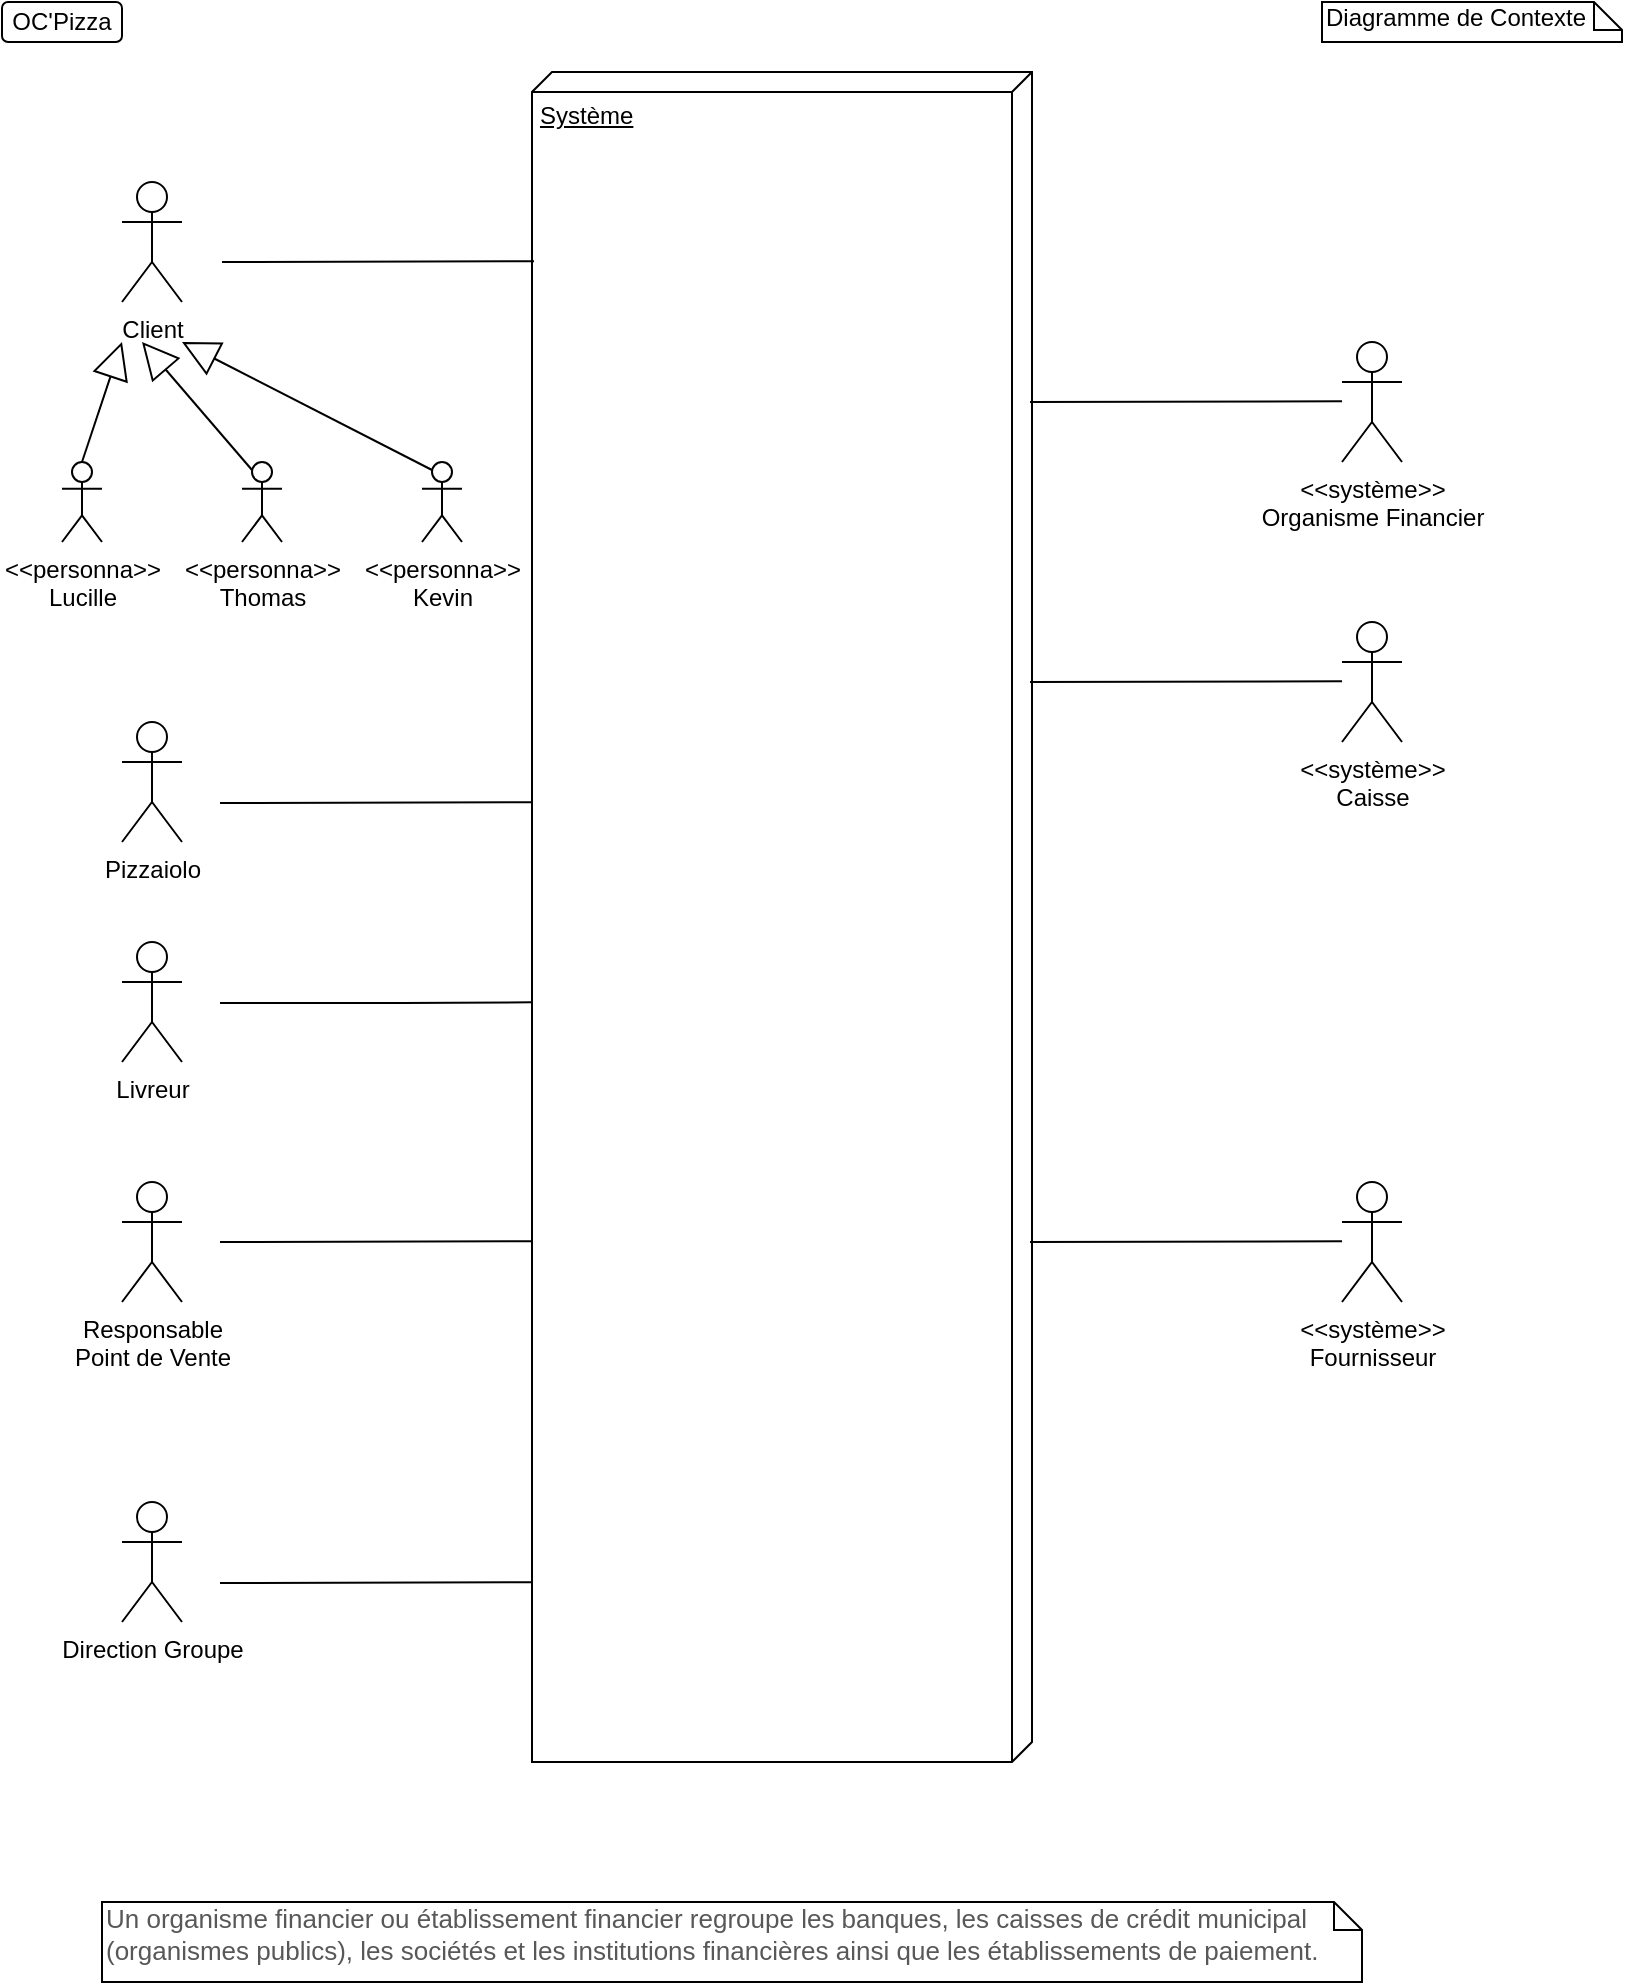 <mxfile version="12.2.2" type="device" pages="1"><diagram id="ZVZr_ygmx5iWLDqqZzpk" name="Page-1"><mxGraphModel dx="981" dy="1788" grid="1" gridSize="10" guides="1" tooltips="1" connect="1" arrows="1" fold="1" page="1" pageScale="1" pageWidth="827" pageHeight="1169" math="0" shadow="0"><root><mxCell id="0"/><mxCell id="1" parent="0"/><mxCell id="HdKIo4G3xb_w0U2Cbs_q-1" value="Système" style="verticalAlign=top;align=left;spacingTop=8;spacingLeft=2;spacingRight=12;shape=cube;size=10;direction=south;fontStyle=4;html=1;" parent="1" vertex="1"><mxGeometry x="275" y="-1125" width="250" height="845" as="geometry"/></mxCell><mxCell id="HdKIo4G3xb_w0U2Cbs_q-2" value="OC'Pizza" style="rounded=1;whiteSpace=wrap;html=1;" parent="1" vertex="1"><mxGeometry x="10" y="-1160" width="60" height="20" as="geometry"/></mxCell><mxCell id="HdKIo4G3xb_w0U2Cbs_q-4" value="Diagramme de Contexte" style="shape=note;whiteSpace=wrap;html=1;size=14;verticalAlign=top;align=left;spacingTop=-6;" parent="1" vertex="1"><mxGeometry x="670" y="-1160" width="150" height="20" as="geometry"/></mxCell><mxCell id="HdKIo4G3xb_w0U2Cbs_q-5" value="Client" style="shape=umlActor;verticalLabelPosition=bottom;labelBackgroundColor=#ffffff;verticalAlign=top;html=1;" parent="1" vertex="1"><mxGeometry x="70" y="-1070" width="30" height="60" as="geometry"/></mxCell><mxCell id="HdKIo4G3xb_w0U2Cbs_q-7" value="Livreur" style="shape=umlActor;verticalLabelPosition=bottom;labelBackgroundColor=#ffffff;verticalAlign=top;html=1;" parent="1" vertex="1"><mxGeometry x="70" y="-690" width="30" height="60" as="geometry"/></mxCell><mxCell id="HdKIo4G3xb_w0U2Cbs_q-8" value="Pizzaiolo" style="shape=umlActor;verticalLabelPosition=bottom;labelBackgroundColor=#ffffff;verticalAlign=top;html=1;" parent="1" vertex="1"><mxGeometry x="70" y="-800" width="30" height="60" as="geometry"/></mxCell><mxCell id="HdKIo4G3xb_w0U2Cbs_q-12" value="Responsable&lt;br&gt;Point de Vente" style="shape=umlActor;verticalLabelPosition=bottom;labelBackgroundColor=#ffffff;verticalAlign=top;html=1;" parent="1" vertex="1"><mxGeometry x="70" y="-570" width="30" height="60" as="geometry"/></mxCell><mxCell id="HdKIo4G3xb_w0U2Cbs_q-15" value="Direction Groupe" style="shape=umlActor;verticalLabelPosition=bottom;labelBackgroundColor=#ffffff;verticalAlign=top;html=1;" parent="1" vertex="1"><mxGeometry x="70" y="-410" width="30" height="60" as="geometry"/></mxCell><mxCell id="HdKIo4G3xb_w0U2Cbs_q-17" value="&amp;lt;&amp;lt;système&amp;gt;&amp;gt;&lt;br&gt;Organisme Financier" style="shape=umlActor;verticalLabelPosition=bottom;labelBackgroundColor=#ffffff;verticalAlign=top;html=1;" parent="1" vertex="1"><mxGeometry x="680" y="-990" width="30" height="60" as="geometry"/></mxCell><mxCell id="HdKIo4G3xb_w0U2Cbs_q-19" value="&amp;lt;&amp;lt;système&amp;gt;&amp;gt;&lt;br&gt;Fournisseur" style="shape=umlActor;verticalLabelPosition=bottom;labelBackgroundColor=#ffffff;verticalAlign=top;html=1;" parent="1" vertex="1"><mxGeometry x="680" y="-570" width="30" height="60" as="geometry"/></mxCell><mxCell id="HdKIo4G3xb_w0U2Cbs_q-22" value="" style="endArrow=none;html=1;entryX=0.112;entryY=0.996;entryDx=0;entryDy=0;entryPerimeter=0;" parent="1" target="HdKIo4G3xb_w0U2Cbs_q-1" edge="1"><mxGeometry width="50" height="50" relative="1" as="geometry"><mxPoint x="120" y="-1030" as="sourcePoint"/><mxPoint x="170" y="-1080" as="targetPoint"/><Array as="points"/></mxGeometry></mxCell><mxCell id="HdKIo4G3xb_w0U2Cbs_q-23" value="" style="endArrow=none;html=1;entryX=0.112;entryY=0.996;entryDx=0;entryDy=0;entryPerimeter=0;" parent="1" edge="1"><mxGeometry width="50" height="50" relative="1" as="geometry"><mxPoint x="119" y="-759.5" as="sourcePoint"/><mxPoint x="275" y="-759.86" as="targetPoint"/><Array as="points"/></mxGeometry></mxCell><mxCell id="HdKIo4G3xb_w0U2Cbs_q-24" value="" style="endArrow=none;html=1;entryX=0.112;entryY=0.996;entryDx=0;entryDy=0;entryPerimeter=0;" parent="1" edge="1"><mxGeometry width="50" height="50" relative="1" as="geometry"><mxPoint x="119" y="-659.5" as="sourcePoint"/><mxPoint x="275" y="-659.86" as="targetPoint"/><Array as="points"><mxPoint x="170" y="-659.5"/><mxPoint x="200" y="-659.5"/></Array></mxGeometry></mxCell><mxCell id="HdKIo4G3xb_w0U2Cbs_q-25" value="" style="endArrow=none;html=1;entryX=0.112;entryY=0.996;entryDx=0;entryDy=0;entryPerimeter=0;" parent="1" edge="1"><mxGeometry width="50" height="50" relative="1" as="geometry"><mxPoint x="119" y="-540" as="sourcePoint"/><mxPoint x="275" y="-540.36" as="targetPoint"/><Array as="points"/></mxGeometry></mxCell><mxCell id="HdKIo4G3xb_w0U2Cbs_q-26" value="" style="endArrow=none;html=1;entryX=0.112;entryY=0.996;entryDx=0;entryDy=0;entryPerimeter=0;" parent="1" edge="1"><mxGeometry width="50" height="50" relative="1" as="geometry"><mxPoint x="524" y="-960" as="sourcePoint"/><mxPoint x="680" y="-960.36" as="targetPoint"/><Array as="points"/></mxGeometry></mxCell><mxCell id="HdKIo4G3xb_w0U2Cbs_q-27" value="" style="endArrow=none;html=1;entryX=0.112;entryY=0.996;entryDx=0;entryDy=0;entryPerimeter=0;" parent="1" edge="1"><mxGeometry width="50" height="50" relative="1" as="geometry"><mxPoint x="119" y="-369.5" as="sourcePoint"/><mxPoint x="275" y="-369.86" as="targetPoint"/><Array as="points"/></mxGeometry></mxCell><mxCell id="l9NPPDDAqNJRp2lqQ7k_-4" value="&amp;lt;&amp;lt;personna&amp;gt;&amp;gt;&lt;br&gt;Lucille" style="shape=umlActor;verticalLabelPosition=bottom;labelBackgroundColor=#ffffff;verticalAlign=top;html=1;" parent="1" vertex="1"><mxGeometry x="40" y="-930" width="20" height="40" as="geometry"/></mxCell><mxCell id="l9NPPDDAqNJRp2lqQ7k_-8" value="" style="endArrow=none;html=1;entryX=0.112;entryY=0.996;entryDx=0;entryDy=0;entryPerimeter=0;" parent="1" edge="1"><mxGeometry width="50" height="50" relative="1" as="geometry"><mxPoint x="524" y="-540" as="sourcePoint"/><mxPoint x="680" y="-540.36" as="targetPoint"/><Array as="points"/></mxGeometry></mxCell><mxCell id="l9NPPDDAqNJRp2lqQ7k_-9" value="&amp;lt;&amp;lt;personna&amp;gt;&amp;gt;&lt;br&gt;Thomas" style="shape=umlActor;verticalLabelPosition=bottom;labelBackgroundColor=#ffffff;verticalAlign=top;html=1;" parent="1" vertex="1"><mxGeometry x="130" y="-930" width="20" height="40" as="geometry"/></mxCell><mxCell id="l9NPPDDAqNJRp2lqQ7k_-10" value="&amp;lt;&amp;lt;personna&amp;gt;&amp;gt;&lt;br&gt;Kevin" style="shape=umlActor;verticalLabelPosition=bottom;labelBackgroundColor=#ffffff;verticalAlign=top;html=1;" parent="1" vertex="1"><mxGeometry x="220" y="-930" width="20" height="40" as="geometry"/></mxCell><mxCell id="l9NPPDDAqNJRp2lqQ7k_-17" value="" style="endArrow=block;endSize=16;endFill=0;html=1;exitX=0.5;exitY=0;exitDx=0;exitDy=0;exitPerimeter=0;" parent="1" source="l9NPPDDAqNJRp2lqQ7k_-4" edge="1"><mxGeometry width="160" relative="1" as="geometry"><mxPoint x="30" y="-830" as="sourcePoint"/><mxPoint x="70" y="-990" as="targetPoint"/></mxGeometry></mxCell><mxCell id="l9NPPDDAqNJRp2lqQ7k_-18" value="" style="endArrow=block;endSize=16;endFill=0;html=1;exitX=0.25;exitY=0.1;exitDx=0;exitDy=0;exitPerimeter=0;" parent="1" source="l9NPPDDAqNJRp2lqQ7k_-9" edge="1"><mxGeometry width="160" relative="1" as="geometry"><mxPoint x="60" y="-920" as="sourcePoint"/><mxPoint x="80" y="-990" as="targetPoint"/></mxGeometry></mxCell><mxCell id="l9NPPDDAqNJRp2lqQ7k_-19" value="" style="endArrow=block;endSize=16;endFill=0;html=1;exitX=0.25;exitY=0.1;exitDx=0;exitDy=0;exitPerimeter=0;" parent="1" source="l9NPPDDAqNJRp2lqQ7k_-10" edge="1"><mxGeometry width="160" relative="1" as="geometry"><mxPoint x="167.5" y="-930" as="sourcePoint"/><mxPoint x="100" y="-990" as="targetPoint"/></mxGeometry></mxCell><mxCell id="To6BiIbFO8HFQOvZ-po1-1" value="&amp;lt;&amp;lt;système&amp;gt;&amp;gt;&lt;br&gt;Caisse" style="shape=umlActor;verticalLabelPosition=bottom;labelBackgroundColor=#ffffff;verticalAlign=top;html=1;" parent="1" vertex="1"><mxGeometry x="680" y="-850" width="30" height="60" as="geometry"/></mxCell><mxCell id="To6BiIbFO8HFQOvZ-po1-2" value="" style="endArrow=none;html=1;entryX=0.112;entryY=0.996;entryDx=0;entryDy=0;entryPerimeter=0;" parent="1" edge="1"><mxGeometry width="50" height="50" relative="1" as="geometry"><mxPoint x="524" y="-820" as="sourcePoint"/><mxPoint x="680" y="-820.36" as="targetPoint"/><Array as="points"/></mxGeometry></mxCell><mxCell id="FnEUlbn6TjXTtUeELcB_-1" value="&lt;span style=&quot;color: rgb(88 , 88 , 90) ; font-family: &amp;#34;arial&amp;#34; , &amp;#34;verdana&amp;#34; , sans-serif ; font-size: 13px ; background-color: rgb(255 , 255 , 255)&quot;&gt;Un organisme financier ou établissement financier regroupe les banques, les caisses de crédit municipal (organismes publics), les sociétés et les institutions financières ainsi que les établissements de paiement.&lt;/span&gt;" style="shape=note;whiteSpace=wrap;html=1;size=14;verticalAlign=top;align=left;spacingTop=-6;" vertex="1" parent="1"><mxGeometry x="60" y="-210" width="630" height="40" as="geometry"/></mxCell></root></mxGraphModel></diagram></mxfile>